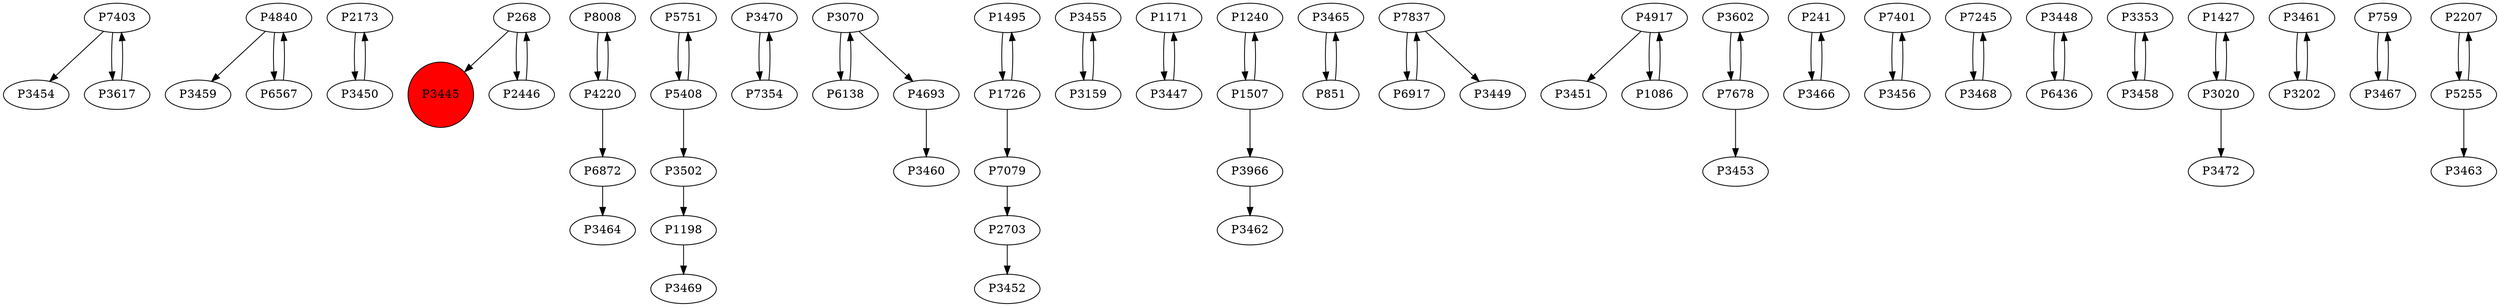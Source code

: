 digraph {
	P7403 -> P3454
	P4840 -> P3459
	P2173 -> P3450
	P268 -> P3445
	P8008 -> P4220
	P5751 -> P5408
	P4840 -> P6567
	P6872 -> P3464
	P3470 -> P7354
	P3070 -> P6138
	P1495 -> P1726
	P3455 -> P3159
	P1171 -> P3447
	P2446 -> P268
	P6567 -> P4840
	P1240 -> P1507
	P268 -> P2446
	P3465 -> P851
	P7837 -> P6917
	P4917 -> P3451
	P7079 -> P2703
	P3602 -> P7678
	P4220 -> P8008
	P3450 -> P2173
	P3502 -> P1198
	P241 -> P3466
	P1086 -> P4917
	P7401 -> P3456
	P7245 -> P3468
	P3448 -> P6436
	P7403 -> P3617
	P3447 -> P1171
	P5408 -> P5751
	P3353 -> P3458
	P4917 -> P1086
	P3617 -> P7403
	P1427 -> P3020
	P3461 -> P3202
	P3468 -> P7245
	P3070 -> P4693
	P7678 -> P3453
	P4693 -> P3460
	P3020 -> P3472
	P6917 -> P7837
	P1507 -> P1240
	P5408 -> P3502
	P759 -> P3467
	P3202 -> P3461
	P1726 -> P1495
	P1198 -> P3469
	P2207 -> P5255
	P3467 -> P759
	P3020 -> P1427
	P1726 -> P7079
	P3159 -> P3455
	P2703 -> P3452
	P3458 -> P3353
	P4220 -> P6872
	P5255 -> P2207
	P7678 -> P3602
	P3966 -> P3462
	P7837 -> P3449
	P6436 -> P3448
	P7354 -> P3470
	P851 -> P3465
	P6138 -> P3070
	P1507 -> P3966
	P3466 -> P241
	P5255 -> P3463
	P3456 -> P7401
	P3445 [shape=circle]
	P3445 [style=filled]
	P3445 [fillcolor=red]
}